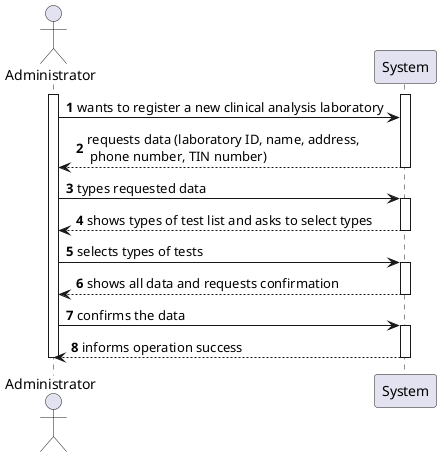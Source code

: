 @startuml

autonumber
actor Administrator as A
participant "System" as S
activate A
activate S
A -> S: wants to register a new clinical analysis laboratory
S --> A: requests data (laboratory ID, name, address,\n phone number, TIN number)
deactivate S
A -> S: types requested data
activate S
S --> A: shows types of test list and asks to select types
deactivate S
A -> S: selects types of tests
activate S
S --> A: shows all data and requests confirmation
deactivate S
A -> S: confirms the data
activate S
S --> A: informs operation success
deactivate S
deactivate A
@enduml